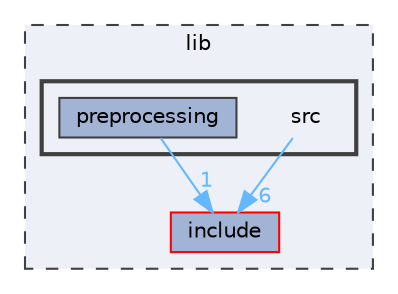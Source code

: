 digraph "lib/src"
{
 // LATEX_PDF_SIZE
  bgcolor="transparent";
  edge [fontname=Helvetica,fontsize=10,labelfontname=Helvetica,labelfontsize=10];
  node [fontname=Helvetica,fontsize=10,shape=box,height=0.2,width=0.4];
  compound=true
  subgraph clusterdir_97aefd0d527b934f1d99a682da8fe6a9 {
    graph [ bgcolor="#edf0f7", pencolor="grey25", label="lib", fontname=Helvetica,fontsize=10 style="filled,dashed", URL="dir_97aefd0d527b934f1d99a682da8fe6a9.html",tooltip=""]
  dir_5a30104352ef4255dc24354b02eb2d20 [label="include", fillcolor="#a2b4d6", color="red", style="filled", URL="dir_5a30104352ef4255dc24354b02eb2d20.html",tooltip=""];
  subgraph clusterdir_a065c5f60305fee3569f887679366939 {
    graph [ bgcolor="#edf0f7", pencolor="grey25", label="", fontname=Helvetica,fontsize=10 style="filled,bold", URL="dir_a065c5f60305fee3569f887679366939.html",tooltip=""]
    dir_a065c5f60305fee3569f887679366939 [shape=plaintext, label="src"];
  dir_c522c37e766e2b5dd9e6e2d7baa83217 [label="preprocessing", fillcolor="#a2b4d6", color="grey25", style="filled", URL="dir_c522c37e766e2b5dd9e6e2d7baa83217.html",tooltip=""];
  }
  }
  dir_a065c5f60305fee3569f887679366939->dir_5a30104352ef4255dc24354b02eb2d20 [headlabel="6", labeldistance=1.5 headhref="dir_000010_000003.html" href="dir_000010_000003.html" color="steelblue1" fontcolor="steelblue1"];
  dir_c522c37e766e2b5dd9e6e2d7baa83217->dir_5a30104352ef4255dc24354b02eb2d20 [headlabel="1", labeldistance=1.5 headhref="dir_000008_000003.html" href="dir_000008_000003.html" color="steelblue1" fontcolor="steelblue1"];
}

